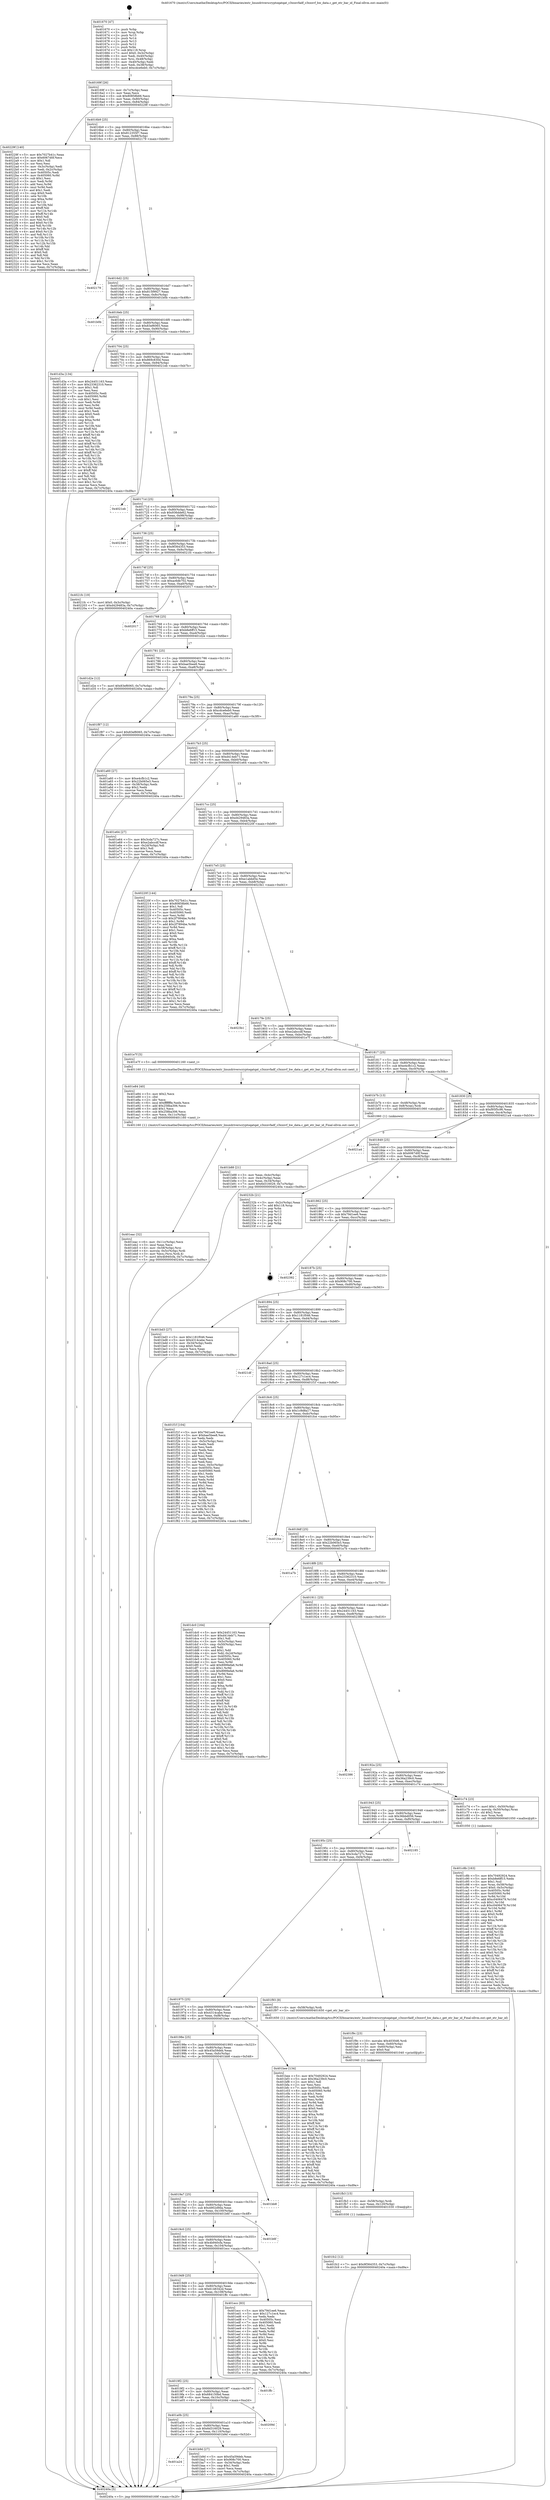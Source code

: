 digraph "0x401670" {
  label = "0x401670 (/mnt/c/Users/mathe/Desktop/tcc/POCII/binaries/extr_linuxdriverscryptoqatqat_c3xxxvfadf_c3xxxvf_hw_data.c_get_etr_bar_id_Final-ollvm.out::main(0))"
  labelloc = "t"
  node[shape=record]

  Entry [label="",width=0.3,height=0.3,shape=circle,fillcolor=black,style=filled]
  "0x40169f" [label="{
     0x40169f [26]\l
     | [instrs]\l
     &nbsp;&nbsp;0x40169f \<+3\>: mov -0x7c(%rbp),%eax\l
     &nbsp;&nbsp;0x4016a2 \<+2\>: mov %eax,%ecx\l
     &nbsp;&nbsp;0x4016a4 \<+6\>: sub $0x80858b66,%ecx\l
     &nbsp;&nbsp;0x4016aa \<+3\>: mov %eax,-0x80(%rbp)\l
     &nbsp;&nbsp;0x4016ad \<+6\>: mov %ecx,-0x84(%rbp)\l
     &nbsp;&nbsp;0x4016b3 \<+6\>: je 000000000040229f \<main+0xc2f\>\l
  }"]
  "0x40229f" [label="{
     0x40229f [140]\l
     | [instrs]\l
     &nbsp;&nbsp;0x40229f \<+5\>: mov $0x7027b41c,%eax\l
     &nbsp;&nbsp;0x4022a4 \<+5\>: mov $0x6067d0f,%ecx\l
     &nbsp;&nbsp;0x4022a9 \<+2\>: mov $0x1,%dl\l
     &nbsp;&nbsp;0x4022ab \<+2\>: xor %esi,%esi\l
     &nbsp;&nbsp;0x4022ad \<+3\>: mov -0x3c(%rbp),%edi\l
     &nbsp;&nbsp;0x4022b0 \<+3\>: mov %edi,-0x2c(%rbp)\l
     &nbsp;&nbsp;0x4022b3 \<+7\>: mov 0x40505c,%edi\l
     &nbsp;&nbsp;0x4022ba \<+8\>: mov 0x405060,%r8d\l
     &nbsp;&nbsp;0x4022c2 \<+3\>: sub $0x1,%esi\l
     &nbsp;&nbsp;0x4022c5 \<+3\>: mov %edi,%r9d\l
     &nbsp;&nbsp;0x4022c8 \<+3\>: add %esi,%r9d\l
     &nbsp;&nbsp;0x4022cb \<+4\>: imul %r9d,%edi\l
     &nbsp;&nbsp;0x4022cf \<+3\>: and $0x1,%edi\l
     &nbsp;&nbsp;0x4022d2 \<+3\>: cmp $0x0,%edi\l
     &nbsp;&nbsp;0x4022d5 \<+4\>: sete %r10b\l
     &nbsp;&nbsp;0x4022d9 \<+4\>: cmp $0xa,%r8d\l
     &nbsp;&nbsp;0x4022dd \<+4\>: setl %r11b\l
     &nbsp;&nbsp;0x4022e1 \<+3\>: mov %r10b,%bl\l
     &nbsp;&nbsp;0x4022e4 \<+3\>: xor $0xff,%bl\l
     &nbsp;&nbsp;0x4022e7 \<+3\>: mov %r11b,%r14b\l
     &nbsp;&nbsp;0x4022ea \<+4\>: xor $0xff,%r14b\l
     &nbsp;&nbsp;0x4022ee \<+3\>: xor $0x0,%dl\l
     &nbsp;&nbsp;0x4022f1 \<+3\>: mov %bl,%r15b\l
     &nbsp;&nbsp;0x4022f4 \<+4\>: and $0x0,%r15b\l
     &nbsp;&nbsp;0x4022f8 \<+3\>: and %dl,%r10b\l
     &nbsp;&nbsp;0x4022fb \<+3\>: mov %r14b,%r12b\l
     &nbsp;&nbsp;0x4022fe \<+4\>: and $0x0,%r12b\l
     &nbsp;&nbsp;0x402302 \<+3\>: and %dl,%r11b\l
     &nbsp;&nbsp;0x402305 \<+3\>: or %r10b,%r15b\l
     &nbsp;&nbsp;0x402308 \<+3\>: or %r11b,%r12b\l
     &nbsp;&nbsp;0x40230b \<+3\>: xor %r12b,%r15b\l
     &nbsp;&nbsp;0x40230e \<+3\>: or %r14b,%bl\l
     &nbsp;&nbsp;0x402311 \<+3\>: xor $0xff,%bl\l
     &nbsp;&nbsp;0x402314 \<+3\>: or $0x0,%dl\l
     &nbsp;&nbsp;0x402317 \<+2\>: and %dl,%bl\l
     &nbsp;&nbsp;0x402319 \<+3\>: or %bl,%r15b\l
     &nbsp;&nbsp;0x40231c \<+4\>: test $0x1,%r15b\l
     &nbsp;&nbsp;0x402320 \<+3\>: cmovne %ecx,%eax\l
     &nbsp;&nbsp;0x402323 \<+3\>: mov %eax,-0x7c(%rbp)\l
     &nbsp;&nbsp;0x402326 \<+5\>: jmp 000000000040240a \<main+0xd9a\>\l
  }"]
  "0x4016b9" [label="{
     0x4016b9 [25]\l
     | [instrs]\l
     &nbsp;&nbsp;0x4016b9 \<+5\>: jmp 00000000004016be \<main+0x4e\>\l
     &nbsp;&nbsp;0x4016be \<+3\>: mov -0x80(%rbp),%eax\l
     &nbsp;&nbsp;0x4016c1 \<+5\>: sub $0x812355f7,%eax\l
     &nbsp;&nbsp;0x4016c6 \<+6\>: mov %eax,-0x88(%rbp)\l
     &nbsp;&nbsp;0x4016cc \<+6\>: je 0000000000402179 \<main+0xb09\>\l
  }"]
  Exit [label="",width=0.3,height=0.3,shape=circle,fillcolor=black,style=filled,peripheries=2]
  "0x402179" [label="{
     0x402179\l
  }", style=dashed]
  "0x4016d2" [label="{
     0x4016d2 [25]\l
     | [instrs]\l
     &nbsp;&nbsp;0x4016d2 \<+5\>: jmp 00000000004016d7 \<main+0x67\>\l
     &nbsp;&nbsp;0x4016d7 \<+3\>: mov -0x80(%rbp),%eax\l
     &nbsp;&nbsp;0x4016da \<+5\>: sub $0x815f9927,%eax\l
     &nbsp;&nbsp;0x4016df \<+6\>: mov %eax,-0x8c(%rbp)\l
     &nbsp;&nbsp;0x4016e5 \<+6\>: je 0000000000401b0b \<main+0x49b\>\l
  }"]
  "0x401fc2" [label="{
     0x401fc2 [12]\l
     | [instrs]\l
     &nbsp;&nbsp;0x401fc2 \<+7\>: movl $0x9f364353,-0x7c(%rbp)\l
     &nbsp;&nbsp;0x401fc9 \<+5\>: jmp 000000000040240a \<main+0xd9a\>\l
  }"]
  "0x401b0b" [label="{
     0x401b0b\l
  }", style=dashed]
  "0x4016eb" [label="{
     0x4016eb [25]\l
     | [instrs]\l
     &nbsp;&nbsp;0x4016eb \<+5\>: jmp 00000000004016f0 \<main+0x80\>\l
     &nbsp;&nbsp;0x4016f0 \<+3\>: mov -0x80(%rbp),%eax\l
     &nbsp;&nbsp;0x4016f3 \<+5\>: sub $0x83ef6065,%eax\l
     &nbsp;&nbsp;0x4016f8 \<+6\>: mov %eax,-0x90(%rbp)\l
     &nbsp;&nbsp;0x4016fe \<+6\>: je 0000000000401d3a \<main+0x6ca\>\l
  }"]
  "0x401fb3" [label="{
     0x401fb3 [15]\l
     | [instrs]\l
     &nbsp;&nbsp;0x401fb3 \<+4\>: mov -0x58(%rbp),%rdi\l
     &nbsp;&nbsp;0x401fb7 \<+6\>: mov %eax,-0x120(%rbp)\l
     &nbsp;&nbsp;0x401fbd \<+5\>: call 0000000000401030 \<free@plt\>\l
     | [calls]\l
     &nbsp;&nbsp;0x401030 \{1\} (unknown)\l
  }"]
  "0x401d3a" [label="{
     0x401d3a [134]\l
     | [instrs]\l
     &nbsp;&nbsp;0x401d3a \<+5\>: mov $0x24451163,%eax\l
     &nbsp;&nbsp;0x401d3f \<+5\>: mov $0x23362310,%ecx\l
     &nbsp;&nbsp;0x401d44 \<+2\>: mov $0x1,%dl\l
     &nbsp;&nbsp;0x401d46 \<+2\>: xor %esi,%esi\l
     &nbsp;&nbsp;0x401d48 \<+7\>: mov 0x40505c,%edi\l
     &nbsp;&nbsp;0x401d4f \<+8\>: mov 0x405060,%r8d\l
     &nbsp;&nbsp;0x401d57 \<+3\>: sub $0x1,%esi\l
     &nbsp;&nbsp;0x401d5a \<+3\>: mov %edi,%r9d\l
     &nbsp;&nbsp;0x401d5d \<+3\>: add %esi,%r9d\l
     &nbsp;&nbsp;0x401d60 \<+4\>: imul %r9d,%edi\l
     &nbsp;&nbsp;0x401d64 \<+3\>: and $0x1,%edi\l
     &nbsp;&nbsp;0x401d67 \<+3\>: cmp $0x0,%edi\l
     &nbsp;&nbsp;0x401d6a \<+4\>: sete %r10b\l
     &nbsp;&nbsp;0x401d6e \<+4\>: cmp $0xa,%r8d\l
     &nbsp;&nbsp;0x401d72 \<+4\>: setl %r11b\l
     &nbsp;&nbsp;0x401d76 \<+3\>: mov %r10b,%bl\l
     &nbsp;&nbsp;0x401d79 \<+3\>: xor $0xff,%bl\l
     &nbsp;&nbsp;0x401d7c \<+3\>: mov %r11b,%r14b\l
     &nbsp;&nbsp;0x401d7f \<+4\>: xor $0xff,%r14b\l
     &nbsp;&nbsp;0x401d83 \<+3\>: xor $0x1,%dl\l
     &nbsp;&nbsp;0x401d86 \<+3\>: mov %bl,%r15b\l
     &nbsp;&nbsp;0x401d89 \<+4\>: and $0xff,%r15b\l
     &nbsp;&nbsp;0x401d8d \<+3\>: and %dl,%r10b\l
     &nbsp;&nbsp;0x401d90 \<+3\>: mov %r14b,%r12b\l
     &nbsp;&nbsp;0x401d93 \<+4\>: and $0xff,%r12b\l
     &nbsp;&nbsp;0x401d97 \<+3\>: and %dl,%r11b\l
     &nbsp;&nbsp;0x401d9a \<+3\>: or %r10b,%r15b\l
     &nbsp;&nbsp;0x401d9d \<+3\>: or %r11b,%r12b\l
     &nbsp;&nbsp;0x401da0 \<+3\>: xor %r12b,%r15b\l
     &nbsp;&nbsp;0x401da3 \<+3\>: or %r14b,%bl\l
     &nbsp;&nbsp;0x401da6 \<+3\>: xor $0xff,%bl\l
     &nbsp;&nbsp;0x401da9 \<+3\>: or $0x1,%dl\l
     &nbsp;&nbsp;0x401dac \<+2\>: and %dl,%bl\l
     &nbsp;&nbsp;0x401dae \<+3\>: or %bl,%r15b\l
     &nbsp;&nbsp;0x401db1 \<+4\>: test $0x1,%r15b\l
     &nbsp;&nbsp;0x401db5 \<+3\>: cmovne %ecx,%eax\l
     &nbsp;&nbsp;0x401db8 \<+3\>: mov %eax,-0x7c(%rbp)\l
     &nbsp;&nbsp;0x401dbb \<+5\>: jmp 000000000040240a \<main+0xd9a\>\l
  }"]
  "0x401704" [label="{
     0x401704 [25]\l
     | [instrs]\l
     &nbsp;&nbsp;0x401704 \<+5\>: jmp 0000000000401709 \<main+0x99\>\l
     &nbsp;&nbsp;0x401709 \<+3\>: mov -0x80(%rbp),%eax\l
     &nbsp;&nbsp;0x40170c \<+5\>: sub $0x869c830d,%eax\l
     &nbsp;&nbsp;0x401711 \<+6\>: mov %eax,-0x94(%rbp)\l
     &nbsp;&nbsp;0x401717 \<+6\>: je 00000000004021eb \<main+0xb7b\>\l
  }"]
  "0x401f9c" [label="{
     0x401f9c [23]\l
     | [instrs]\l
     &nbsp;&nbsp;0x401f9c \<+10\>: movabs $0x4030d6,%rdi\l
     &nbsp;&nbsp;0x401fa6 \<+3\>: mov %eax,-0x60(%rbp)\l
     &nbsp;&nbsp;0x401fa9 \<+3\>: mov -0x60(%rbp),%esi\l
     &nbsp;&nbsp;0x401fac \<+2\>: mov $0x0,%al\l
     &nbsp;&nbsp;0x401fae \<+5\>: call 0000000000401040 \<printf@plt\>\l
     | [calls]\l
     &nbsp;&nbsp;0x401040 \{1\} (unknown)\l
  }"]
  "0x4021eb" [label="{
     0x4021eb\l
  }", style=dashed]
  "0x40171d" [label="{
     0x40171d [25]\l
     | [instrs]\l
     &nbsp;&nbsp;0x40171d \<+5\>: jmp 0000000000401722 \<main+0xb2\>\l
     &nbsp;&nbsp;0x401722 \<+3\>: mov -0x80(%rbp),%eax\l
     &nbsp;&nbsp;0x401725 \<+5\>: sub $0x936dde62,%eax\l
     &nbsp;&nbsp;0x40172a \<+6\>: mov %eax,-0x98(%rbp)\l
     &nbsp;&nbsp;0x401730 \<+6\>: je 0000000000402340 \<main+0xcd0\>\l
  }"]
  "0x401eac" [label="{
     0x401eac [32]\l
     | [instrs]\l
     &nbsp;&nbsp;0x401eac \<+6\>: mov -0x11c(%rbp),%ecx\l
     &nbsp;&nbsp;0x401eb2 \<+3\>: imul %eax,%ecx\l
     &nbsp;&nbsp;0x401eb5 \<+4\>: mov -0x58(%rbp),%rsi\l
     &nbsp;&nbsp;0x401eb9 \<+4\>: movslq -0x5c(%rbp),%rdi\l
     &nbsp;&nbsp;0x401ebd \<+3\>: mov %ecx,(%rsi,%rdi,4)\l
     &nbsp;&nbsp;0x401ec0 \<+7\>: movl $0x4b940cfa,-0x7c(%rbp)\l
     &nbsp;&nbsp;0x401ec7 \<+5\>: jmp 000000000040240a \<main+0xd9a\>\l
  }"]
  "0x402340" [label="{
     0x402340\l
  }", style=dashed]
  "0x401736" [label="{
     0x401736 [25]\l
     | [instrs]\l
     &nbsp;&nbsp;0x401736 \<+5\>: jmp 000000000040173b \<main+0xcb\>\l
     &nbsp;&nbsp;0x40173b \<+3\>: mov -0x80(%rbp),%eax\l
     &nbsp;&nbsp;0x40173e \<+5\>: sub $0x9f364353,%eax\l
     &nbsp;&nbsp;0x401743 \<+6\>: mov %eax,-0x9c(%rbp)\l
     &nbsp;&nbsp;0x401749 \<+6\>: je 00000000004021fc \<main+0xb8c\>\l
  }"]
  "0x401e84" [label="{
     0x401e84 [40]\l
     | [instrs]\l
     &nbsp;&nbsp;0x401e84 \<+5\>: mov $0x2,%ecx\l
     &nbsp;&nbsp;0x401e89 \<+1\>: cltd\l
     &nbsp;&nbsp;0x401e8a \<+2\>: idiv %ecx\l
     &nbsp;&nbsp;0x401e8c \<+6\>: imul $0xfffffffe,%edx,%ecx\l
     &nbsp;&nbsp;0x401e92 \<+6\>: add $0x258ba306,%ecx\l
     &nbsp;&nbsp;0x401e98 \<+3\>: add $0x1,%ecx\l
     &nbsp;&nbsp;0x401e9b \<+6\>: sub $0x258ba306,%ecx\l
     &nbsp;&nbsp;0x401ea1 \<+6\>: mov %ecx,-0x11c(%rbp)\l
     &nbsp;&nbsp;0x401ea7 \<+5\>: call 0000000000401160 \<next_i\>\l
     | [calls]\l
     &nbsp;&nbsp;0x401160 \{1\} (/mnt/c/Users/mathe/Desktop/tcc/POCII/binaries/extr_linuxdriverscryptoqatqat_c3xxxvfadf_c3xxxvf_hw_data.c_get_etr_bar_id_Final-ollvm.out::next_i)\l
  }"]
  "0x4021fc" [label="{
     0x4021fc [19]\l
     | [instrs]\l
     &nbsp;&nbsp;0x4021fc \<+7\>: movl $0x0,-0x3c(%rbp)\l
     &nbsp;&nbsp;0x402203 \<+7\>: movl $0xd429483a,-0x7c(%rbp)\l
     &nbsp;&nbsp;0x40220a \<+5\>: jmp 000000000040240a \<main+0xd9a\>\l
  }"]
  "0x40174f" [label="{
     0x40174f [25]\l
     | [instrs]\l
     &nbsp;&nbsp;0x40174f \<+5\>: jmp 0000000000401754 \<main+0xe4\>\l
     &nbsp;&nbsp;0x401754 \<+3\>: mov -0x80(%rbp),%eax\l
     &nbsp;&nbsp;0x401757 \<+5\>: sub $0xac6db702,%eax\l
     &nbsp;&nbsp;0x40175c \<+6\>: mov %eax,-0xa0(%rbp)\l
     &nbsp;&nbsp;0x401762 \<+6\>: je 0000000000402017 \<main+0x9a7\>\l
  }"]
  "0x401c8b" [label="{
     0x401c8b [163]\l
     | [instrs]\l
     &nbsp;&nbsp;0x401c8b \<+5\>: mov $0x70492924,%ecx\l
     &nbsp;&nbsp;0x401c90 \<+5\>: mov $0xb8e6ff15,%edx\l
     &nbsp;&nbsp;0x401c95 \<+3\>: mov $0x1,%sil\l
     &nbsp;&nbsp;0x401c98 \<+4\>: mov %rax,-0x58(%rbp)\l
     &nbsp;&nbsp;0x401c9c \<+7\>: movl $0x0,-0x5c(%rbp)\l
     &nbsp;&nbsp;0x401ca3 \<+8\>: mov 0x40505c,%r8d\l
     &nbsp;&nbsp;0x401cab \<+8\>: mov 0x405060,%r9d\l
     &nbsp;&nbsp;0x401cb3 \<+3\>: mov %r8d,%r10d\l
     &nbsp;&nbsp;0x401cb6 \<+7\>: add $0xc0406479,%r10d\l
     &nbsp;&nbsp;0x401cbd \<+4\>: sub $0x1,%r10d\l
     &nbsp;&nbsp;0x401cc1 \<+7\>: sub $0xc0406479,%r10d\l
     &nbsp;&nbsp;0x401cc8 \<+4\>: imul %r10d,%r8d\l
     &nbsp;&nbsp;0x401ccc \<+4\>: and $0x1,%r8d\l
     &nbsp;&nbsp;0x401cd0 \<+4\>: cmp $0x0,%r8d\l
     &nbsp;&nbsp;0x401cd4 \<+4\>: sete %r11b\l
     &nbsp;&nbsp;0x401cd8 \<+4\>: cmp $0xa,%r9d\l
     &nbsp;&nbsp;0x401cdc \<+3\>: setl %bl\l
     &nbsp;&nbsp;0x401cdf \<+3\>: mov %r11b,%r14b\l
     &nbsp;&nbsp;0x401ce2 \<+4\>: xor $0xff,%r14b\l
     &nbsp;&nbsp;0x401ce6 \<+3\>: mov %bl,%r15b\l
     &nbsp;&nbsp;0x401ce9 \<+4\>: xor $0xff,%r15b\l
     &nbsp;&nbsp;0x401ced \<+4\>: xor $0x0,%sil\l
     &nbsp;&nbsp;0x401cf1 \<+3\>: mov %r14b,%r12b\l
     &nbsp;&nbsp;0x401cf4 \<+4\>: and $0x0,%r12b\l
     &nbsp;&nbsp;0x401cf8 \<+3\>: and %sil,%r11b\l
     &nbsp;&nbsp;0x401cfb \<+3\>: mov %r15b,%r13b\l
     &nbsp;&nbsp;0x401cfe \<+4\>: and $0x0,%r13b\l
     &nbsp;&nbsp;0x401d02 \<+3\>: and %sil,%bl\l
     &nbsp;&nbsp;0x401d05 \<+3\>: or %r11b,%r12b\l
     &nbsp;&nbsp;0x401d08 \<+3\>: or %bl,%r13b\l
     &nbsp;&nbsp;0x401d0b \<+3\>: xor %r13b,%r12b\l
     &nbsp;&nbsp;0x401d0e \<+3\>: or %r15b,%r14b\l
     &nbsp;&nbsp;0x401d11 \<+4\>: xor $0xff,%r14b\l
     &nbsp;&nbsp;0x401d15 \<+4\>: or $0x0,%sil\l
     &nbsp;&nbsp;0x401d19 \<+3\>: and %sil,%r14b\l
     &nbsp;&nbsp;0x401d1c \<+3\>: or %r14b,%r12b\l
     &nbsp;&nbsp;0x401d1f \<+4\>: test $0x1,%r12b\l
     &nbsp;&nbsp;0x401d23 \<+3\>: cmovne %edx,%ecx\l
     &nbsp;&nbsp;0x401d26 \<+3\>: mov %ecx,-0x7c(%rbp)\l
     &nbsp;&nbsp;0x401d29 \<+5\>: jmp 000000000040240a \<main+0xd9a\>\l
  }"]
  "0x402017" [label="{
     0x402017\l
  }", style=dashed]
  "0x401768" [label="{
     0x401768 [25]\l
     | [instrs]\l
     &nbsp;&nbsp;0x401768 \<+5\>: jmp 000000000040176d \<main+0xfd\>\l
     &nbsp;&nbsp;0x40176d \<+3\>: mov -0x80(%rbp),%eax\l
     &nbsp;&nbsp;0x401770 \<+5\>: sub $0xb8e6ff15,%eax\l
     &nbsp;&nbsp;0x401775 \<+6\>: mov %eax,-0xa4(%rbp)\l
     &nbsp;&nbsp;0x40177b \<+6\>: je 0000000000401d2e \<main+0x6be\>\l
  }"]
  "0x401a24" [label="{
     0x401a24\l
  }", style=dashed]
  "0x401d2e" [label="{
     0x401d2e [12]\l
     | [instrs]\l
     &nbsp;&nbsp;0x401d2e \<+7\>: movl $0x83ef6065,-0x7c(%rbp)\l
     &nbsp;&nbsp;0x401d35 \<+5\>: jmp 000000000040240a \<main+0xd9a\>\l
  }"]
  "0x401781" [label="{
     0x401781 [25]\l
     | [instrs]\l
     &nbsp;&nbsp;0x401781 \<+5\>: jmp 0000000000401786 \<main+0x116\>\l
     &nbsp;&nbsp;0x401786 \<+3\>: mov -0x80(%rbp),%eax\l
     &nbsp;&nbsp;0x401789 \<+5\>: sub $0xbae5bee8,%eax\l
     &nbsp;&nbsp;0x40178e \<+6\>: mov %eax,-0xa8(%rbp)\l
     &nbsp;&nbsp;0x401794 \<+6\>: je 0000000000401f87 \<main+0x917\>\l
  }"]
  "0x401b9d" [label="{
     0x401b9d [27]\l
     | [instrs]\l
     &nbsp;&nbsp;0x401b9d \<+5\>: mov $0x45a59deb,%eax\l
     &nbsp;&nbsp;0x401ba2 \<+5\>: mov $0x908c700,%ecx\l
     &nbsp;&nbsp;0x401ba7 \<+3\>: mov -0x34(%rbp),%edx\l
     &nbsp;&nbsp;0x401baa \<+3\>: cmp $0x1,%edx\l
     &nbsp;&nbsp;0x401bad \<+3\>: cmovl %ecx,%eax\l
     &nbsp;&nbsp;0x401bb0 \<+3\>: mov %eax,-0x7c(%rbp)\l
     &nbsp;&nbsp;0x401bb3 \<+5\>: jmp 000000000040240a \<main+0xd9a\>\l
  }"]
  "0x401f87" [label="{
     0x401f87 [12]\l
     | [instrs]\l
     &nbsp;&nbsp;0x401f87 \<+7\>: movl $0x83ef6065,-0x7c(%rbp)\l
     &nbsp;&nbsp;0x401f8e \<+5\>: jmp 000000000040240a \<main+0xd9a\>\l
  }"]
  "0x40179a" [label="{
     0x40179a [25]\l
     | [instrs]\l
     &nbsp;&nbsp;0x40179a \<+5\>: jmp 000000000040179f \<main+0x12f\>\l
     &nbsp;&nbsp;0x40179f \<+3\>: mov -0x80(%rbp),%eax\l
     &nbsp;&nbsp;0x4017a2 \<+5\>: sub $0xcdce6eb0,%eax\l
     &nbsp;&nbsp;0x4017a7 \<+6\>: mov %eax,-0xac(%rbp)\l
     &nbsp;&nbsp;0x4017ad \<+6\>: je 0000000000401a60 \<main+0x3f0\>\l
  }"]
  "0x401a0b" [label="{
     0x401a0b [25]\l
     | [instrs]\l
     &nbsp;&nbsp;0x401a0b \<+5\>: jmp 0000000000401a10 \<main+0x3a0\>\l
     &nbsp;&nbsp;0x401a10 \<+3\>: mov -0x80(%rbp),%eax\l
     &nbsp;&nbsp;0x401a13 \<+5\>: sub $0x6d316029,%eax\l
     &nbsp;&nbsp;0x401a18 \<+6\>: mov %eax,-0x110(%rbp)\l
     &nbsp;&nbsp;0x401a1e \<+6\>: je 0000000000401b9d \<main+0x52d\>\l
  }"]
  "0x401a60" [label="{
     0x401a60 [27]\l
     | [instrs]\l
     &nbsp;&nbsp;0x401a60 \<+5\>: mov $0xe4cfb1c2,%eax\l
     &nbsp;&nbsp;0x401a65 \<+5\>: mov $0x22b065e3,%ecx\l
     &nbsp;&nbsp;0x401a6a \<+3\>: mov -0x38(%rbp),%edx\l
     &nbsp;&nbsp;0x401a6d \<+3\>: cmp $0x2,%edx\l
     &nbsp;&nbsp;0x401a70 \<+3\>: cmovne %ecx,%eax\l
     &nbsp;&nbsp;0x401a73 \<+3\>: mov %eax,-0x7c(%rbp)\l
     &nbsp;&nbsp;0x401a76 \<+5\>: jmp 000000000040240a \<main+0xd9a\>\l
  }"]
  "0x4017b3" [label="{
     0x4017b3 [25]\l
     | [instrs]\l
     &nbsp;&nbsp;0x4017b3 \<+5\>: jmp 00000000004017b8 \<main+0x148\>\l
     &nbsp;&nbsp;0x4017b8 \<+3\>: mov -0x80(%rbp),%eax\l
     &nbsp;&nbsp;0x4017bb \<+5\>: sub $0xd414eb71,%eax\l
     &nbsp;&nbsp;0x4017c0 \<+6\>: mov %eax,-0xb0(%rbp)\l
     &nbsp;&nbsp;0x4017c6 \<+6\>: je 0000000000401e64 \<main+0x7f4\>\l
  }"]
  "0x40240a" [label="{
     0x40240a [5]\l
     | [instrs]\l
     &nbsp;&nbsp;0x40240a \<+5\>: jmp 000000000040169f \<main+0x2f\>\l
  }"]
  "0x401670" [label="{
     0x401670 [47]\l
     | [instrs]\l
     &nbsp;&nbsp;0x401670 \<+1\>: push %rbp\l
     &nbsp;&nbsp;0x401671 \<+3\>: mov %rsp,%rbp\l
     &nbsp;&nbsp;0x401674 \<+2\>: push %r15\l
     &nbsp;&nbsp;0x401676 \<+2\>: push %r14\l
     &nbsp;&nbsp;0x401678 \<+2\>: push %r13\l
     &nbsp;&nbsp;0x40167a \<+2\>: push %r12\l
     &nbsp;&nbsp;0x40167c \<+1\>: push %rbx\l
     &nbsp;&nbsp;0x40167d \<+7\>: sub $0x118,%rsp\l
     &nbsp;&nbsp;0x401684 \<+7\>: movl $0x0,-0x3c(%rbp)\l
     &nbsp;&nbsp;0x40168b \<+3\>: mov %edi,-0x40(%rbp)\l
     &nbsp;&nbsp;0x40168e \<+4\>: mov %rsi,-0x48(%rbp)\l
     &nbsp;&nbsp;0x401692 \<+3\>: mov -0x40(%rbp),%edi\l
     &nbsp;&nbsp;0x401695 \<+3\>: mov %edi,-0x38(%rbp)\l
     &nbsp;&nbsp;0x401698 \<+7\>: movl $0xcdce6eb0,-0x7c(%rbp)\l
  }"]
  "0x40209d" [label="{
     0x40209d\l
  }", style=dashed]
  "0x401e64" [label="{
     0x401e64 [27]\l
     | [instrs]\l
     &nbsp;&nbsp;0x401e64 \<+5\>: mov $0x3cda727c,%eax\l
     &nbsp;&nbsp;0x401e69 \<+5\>: mov $0xe2abccdf,%ecx\l
     &nbsp;&nbsp;0x401e6e \<+3\>: mov -0x2d(%rbp),%dl\l
     &nbsp;&nbsp;0x401e71 \<+3\>: test $0x1,%dl\l
     &nbsp;&nbsp;0x401e74 \<+3\>: cmovne %ecx,%eax\l
     &nbsp;&nbsp;0x401e77 \<+3\>: mov %eax,-0x7c(%rbp)\l
     &nbsp;&nbsp;0x401e7a \<+5\>: jmp 000000000040240a \<main+0xd9a\>\l
  }"]
  "0x4017cc" [label="{
     0x4017cc [25]\l
     | [instrs]\l
     &nbsp;&nbsp;0x4017cc \<+5\>: jmp 00000000004017d1 \<main+0x161\>\l
     &nbsp;&nbsp;0x4017d1 \<+3\>: mov -0x80(%rbp),%eax\l
     &nbsp;&nbsp;0x4017d4 \<+5\>: sub $0xd429483a,%eax\l
     &nbsp;&nbsp;0x4017d9 \<+6\>: mov %eax,-0xb4(%rbp)\l
     &nbsp;&nbsp;0x4017df \<+6\>: je 000000000040220f \<main+0xb9f\>\l
  }"]
  "0x4019f2" [label="{
     0x4019f2 [25]\l
     | [instrs]\l
     &nbsp;&nbsp;0x4019f2 \<+5\>: jmp 00000000004019f7 \<main+0x387\>\l
     &nbsp;&nbsp;0x4019f7 \<+3\>: mov -0x80(%rbp),%eax\l
     &nbsp;&nbsp;0x4019fa \<+5\>: sub $0x684150bd,%eax\l
     &nbsp;&nbsp;0x4019ff \<+6\>: mov %eax,-0x10c(%rbp)\l
     &nbsp;&nbsp;0x401a05 \<+6\>: je 000000000040209d \<main+0xa2d\>\l
  }"]
  "0x40220f" [label="{
     0x40220f [144]\l
     | [instrs]\l
     &nbsp;&nbsp;0x40220f \<+5\>: mov $0x7027b41c,%eax\l
     &nbsp;&nbsp;0x402214 \<+5\>: mov $0x80858b66,%ecx\l
     &nbsp;&nbsp;0x402219 \<+2\>: mov $0x1,%dl\l
     &nbsp;&nbsp;0x40221b \<+7\>: mov 0x40505c,%esi\l
     &nbsp;&nbsp;0x402222 \<+7\>: mov 0x405060,%edi\l
     &nbsp;&nbsp;0x402229 \<+3\>: mov %esi,%r8d\l
     &nbsp;&nbsp;0x40222c \<+7\>: sub $0x2f7894be,%r8d\l
     &nbsp;&nbsp;0x402233 \<+4\>: sub $0x1,%r8d\l
     &nbsp;&nbsp;0x402237 \<+7\>: add $0x2f7894be,%r8d\l
     &nbsp;&nbsp;0x40223e \<+4\>: imul %r8d,%esi\l
     &nbsp;&nbsp;0x402242 \<+3\>: and $0x1,%esi\l
     &nbsp;&nbsp;0x402245 \<+3\>: cmp $0x0,%esi\l
     &nbsp;&nbsp;0x402248 \<+4\>: sete %r9b\l
     &nbsp;&nbsp;0x40224c \<+3\>: cmp $0xa,%edi\l
     &nbsp;&nbsp;0x40224f \<+4\>: setl %r10b\l
     &nbsp;&nbsp;0x402253 \<+3\>: mov %r9b,%r11b\l
     &nbsp;&nbsp;0x402256 \<+4\>: xor $0xff,%r11b\l
     &nbsp;&nbsp;0x40225a \<+3\>: mov %r10b,%bl\l
     &nbsp;&nbsp;0x40225d \<+3\>: xor $0xff,%bl\l
     &nbsp;&nbsp;0x402260 \<+3\>: xor $0x1,%dl\l
     &nbsp;&nbsp;0x402263 \<+3\>: mov %r11b,%r14b\l
     &nbsp;&nbsp;0x402266 \<+4\>: and $0xff,%r14b\l
     &nbsp;&nbsp;0x40226a \<+3\>: and %dl,%r9b\l
     &nbsp;&nbsp;0x40226d \<+3\>: mov %bl,%r15b\l
     &nbsp;&nbsp;0x402270 \<+4\>: and $0xff,%r15b\l
     &nbsp;&nbsp;0x402274 \<+3\>: and %dl,%r10b\l
     &nbsp;&nbsp;0x402277 \<+3\>: or %r9b,%r14b\l
     &nbsp;&nbsp;0x40227a \<+3\>: or %r10b,%r15b\l
     &nbsp;&nbsp;0x40227d \<+3\>: xor %r15b,%r14b\l
     &nbsp;&nbsp;0x402280 \<+3\>: or %bl,%r11b\l
     &nbsp;&nbsp;0x402283 \<+4\>: xor $0xff,%r11b\l
     &nbsp;&nbsp;0x402287 \<+3\>: or $0x1,%dl\l
     &nbsp;&nbsp;0x40228a \<+3\>: and %dl,%r11b\l
     &nbsp;&nbsp;0x40228d \<+3\>: or %r11b,%r14b\l
     &nbsp;&nbsp;0x402290 \<+4\>: test $0x1,%r14b\l
     &nbsp;&nbsp;0x402294 \<+3\>: cmovne %ecx,%eax\l
     &nbsp;&nbsp;0x402297 \<+3\>: mov %eax,-0x7c(%rbp)\l
     &nbsp;&nbsp;0x40229a \<+5\>: jmp 000000000040240a \<main+0xd9a\>\l
  }"]
  "0x4017e5" [label="{
     0x4017e5 [25]\l
     | [instrs]\l
     &nbsp;&nbsp;0x4017e5 \<+5\>: jmp 00000000004017ea \<main+0x17a\>\l
     &nbsp;&nbsp;0x4017ea \<+3\>: mov -0x80(%rbp),%eax\l
     &nbsp;&nbsp;0x4017ed \<+5\>: sub $0xe1abbd5e,%eax\l
     &nbsp;&nbsp;0x4017f2 \<+6\>: mov %eax,-0xb8(%rbp)\l
     &nbsp;&nbsp;0x4017f8 \<+6\>: je 00000000004023b1 \<main+0xd41\>\l
  }"]
  "0x401ffc" [label="{
     0x401ffc\l
  }", style=dashed]
  "0x4023b1" [label="{
     0x4023b1\l
  }", style=dashed]
  "0x4017fe" [label="{
     0x4017fe [25]\l
     | [instrs]\l
     &nbsp;&nbsp;0x4017fe \<+5\>: jmp 0000000000401803 \<main+0x193\>\l
     &nbsp;&nbsp;0x401803 \<+3\>: mov -0x80(%rbp),%eax\l
     &nbsp;&nbsp;0x401806 \<+5\>: sub $0xe2abccdf,%eax\l
     &nbsp;&nbsp;0x40180b \<+6\>: mov %eax,-0xbc(%rbp)\l
     &nbsp;&nbsp;0x401811 \<+6\>: je 0000000000401e7f \<main+0x80f\>\l
  }"]
  "0x4019d9" [label="{
     0x4019d9 [25]\l
     | [instrs]\l
     &nbsp;&nbsp;0x4019d9 \<+5\>: jmp 00000000004019de \<main+0x36e\>\l
     &nbsp;&nbsp;0x4019de \<+3\>: mov -0x80(%rbp),%eax\l
     &nbsp;&nbsp;0x4019e1 \<+5\>: sub $0x6148342d,%eax\l
     &nbsp;&nbsp;0x4019e6 \<+6\>: mov %eax,-0x108(%rbp)\l
     &nbsp;&nbsp;0x4019ec \<+6\>: je 0000000000401ffc \<main+0x98c\>\l
  }"]
  "0x401e7f" [label="{
     0x401e7f [5]\l
     | [instrs]\l
     &nbsp;&nbsp;0x401e7f \<+5\>: call 0000000000401160 \<next_i\>\l
     | [calls]\l
     &nbsp;&nbsp;0x401160 \{1\} (/mnt/c/Users/mathe/Desktop/tcc/POCII/binaries/extr_linuxdriverscryptoqatqat_c3xxxvfadf_c3xxxvf_hw_data.c_get_etr_bar_id_Final-ollvm.out::next_i)\l
  }"]
  "0x401817" [label="{
     0x401817 [25]\l
     | [instrs]\l
     &nbsp;&nbsp;0x401817 \<+5\>: jmp 000000000040181c \<main+0x1ac\>\l
     &nbsp;&nbsp;0x40181c \<+3\>: mov -0x80(%rbp),%eax\l
     &nbsp;&nbsp;0x40181f \<+5\>: sub $0xe4cfb1c2,%eax\l
     &nbsp;&nbsp;0x401824 \<+6\>: mov %eax,-0xc0(%rbp)\l
     &nbsp;&nbsp;0x40182a \<+6\>: je 0000000000401b7b \<main+0x50b\>\l
  }"]
  "0x401ecc" [label="{
     0x401ecc [83]\l
     | [instrs]\l
     &nbsp;&nbsp;0x401ecc \<+5\>: mov $0x79d1ee6,%eax\l
     &nbsp;&nbsp;0x401ed1 \<+5\>: mov $0x127c1ec4,%ecx\l
     &nbsp;&nbsp;0x401ed6 \<+2\>: xor %edx,%edx\l
     &nbsp;&nbsp;0x401ed8 \<+7\>: mov 0x40505c,%esi\l
     &nbsp;&nbsp;0x401edf \<+7\>: mov 0x405060,%edi\l
     &nbsp;&nbsp;0x401ee6 \<+3\>: sub $0x1,%edx\l
     &nbsp;&nbsp;0x401ee9 \<+3\>: mov %esi,%r8d\l
     &nbsp;&nbsp;0x401eec \<+3\>: add %edx,%r8d\l
     &nbsp;&nbsp;0x401eef \<+4\>: imul %r8d,%esi\l
     &nbsp;&nbsp;0x401ef3 \<+3\>: and $0x1,%esi\l
     &nbsp;&nbsp;0x401ef6 \<+3\>: cmp $0x0,%esi\l
     &nbsp;&nbsp;0x401ef9 \<+4\>: sete %r9b\l
     &nbsp;&nbsp;0x401efd \<+3\>: cmp $0xa,%edi\l
     &nbsp;&nbsp;0x401f00 \<+4\>: setl %r10b\l
     &nbsp;&nbsp;0x401f04 \<+3\>: mov %r9b,%r11b\l
     &nbsp;&nbsp;0x401f07 \<+3\>: and %r10b,%r11b\l
     &nbsp;&nbsp;0x401f0a \<+3\>: xor %r10b,%r9b\l
     &nbsp;&nbsp;0x401f0d \<+3\>: or %r9b,%r11b\l
     &nbsp;&nbsp;0x401f10 \<+4\>: test $0x1,%r11b\l
     &nbsp;&nbsp;0x401f14 \<+3\>: cmovne %ecx,%eax\l
     &nbsp;&nbsp;0x401f17 \<+3\>: mov %eax,-0x7c(%rbp)\l
     &nbsp;&nbsp;0x401f1a \<+5\>: jmp 000000000040240a \<main+0xd9a\>\l
  }"]
  "0x401b7b" [label="{
     0x401b7b [13]\l
     | [instrs]\l
     &nbsp;&nbsp;0x401b7b \<+4\>: mov -0x48(%rbp),%rax\l
     &nbsp;&nbsp;0x401b7f \<+4\>: mov 0x8(%rax),%rdi\l
     &nbsp;&nbsp;0x401b83 \<+5\>: call 0000000000401060 \<atoi@plt\>\l
     | [calls]\l
     &nbsp;&nbsp;0x401060 \{1\} (unknown)\l
  }"]
  "0x401830" [label="{
     0x401830 [25]\l
     | [instrs]\l
     &nbsp;&nbsp;0x401830 \<+5\>: jmp 0000000000401835 \<main+0x1c5\>\l
     &nbsp;&nbsp;0x401835 \<+3\>: mov -0x80(%rbp),%eax\l
     &nbsp;&nbsp;0x401838 \<+5\>: sub $0xf95f5c96,%eax\l
     &nbsp;&nbsp;0x40183d \<+6\>: mov %eax,-0xc4(%rbp)\l
     &nbsp;&nbsp;0x401843 \<+6\>: je 00000000004021a4 \<main+0xb34\>\l
  }"]
  "0x401b88" [label="{
     0x401b88 [21]\l
     | [instrs]\l
     &nbsp;&nbsp;0x401b88 \<+3\>: mov %eax,-0x4c(%rbp)\l
     &nbsp;&nbsp;0x401b8b \<+3\>: mov -0x4c(%rbp),%eax\l
     &nbsp;&nbsp;0x401b8e \<+3\>: mov %eax,-0x34(%rbp)\l
     &nbsp;&nbsp;0x401b91 \<+7\>: movl $0x6d316029,-0x7c(%rbp)\l
     &nbsp;&nbsp;0x401b98 \<+5\>: jmp 000000000040240a \<main+0xd9a\>\l
  }"]
  "0x4019c0" [label="{
     0x4019c0 [25]\l
     | [instrs]\l
     &nbsp;&nbsp;0x4019c0 \<+5\>: jmp 00000000004019c5 \<main+0x355\>\l
     &nbsp;&nbsp;0x4019c5 \<+3\>: mov -0x80(%rbp),%eax\l
     &nbsp;&nbsp;0x4019c8 \<+5\>: sub $0x4b940cfa,%eax\l
     &nbsp;&nbsp;0x4019cd \<+6\>: mov %eax,-0x104(%rbp)\l
     &nbsp;&nbsp;0x4019d3 \<+6\>: je 0000000000401ecc \<main+0x85c\>\l
  }"]
  "0x4021a4" [label="{
     0x4021a4\l
  }", style=dashed]
  "0x401849" [label="{
     0x401849 [25]\l
     | [instrs]\l
     &nbsp;&nbsp;0x401849 \<+5\>: jmp 000000000040184e \<main+0x1de\>\l
     &nbsp;&nbsp;0x40184e \<+3\>: mov -0x80(%rbp),%eax\l
     &nbsp;&nbsp;0x401851 \<+5\>: sub $0x6067d0f,%eax\l
     &nbsp;&nbsp;0x401856 \<+6\>: mov %eax,-0xc8(%rbp)\l
     &nbsp;&nbsp;0x40185c \<+6\>: je 000000000040232b \<main+0xcbb\>\l
  }"]
  "0x401b6f" [label="{
     0x401b6f\l
  }", style=dashed]
  "0x40232b" [label="{
     0x40232b [21]\l
     | [instrs]\l
     &nbsp;&nbsp;0x40232b \<+3\>: mov -0x2c(%rbp),%eax\l
     &nbsp;&nbsp;0x40232e \<+7\>: add $0x118,%rsp\l
     &nbsp;&nbsp;0x402335 \<+1\>: pop %rbx\l
     &nbsp;&nbsp;0x402336 \<+2\>: pop %r12\l
     &nbsp;&nbsp;0x402338 \<+2\>: pop %r13\l
     &nbsp;&nbsp;0x40233a \<+2\>: pop %r14\l
     &nbsp;&nbsp;0x40233c \<+2\>: pop %r15\l
     &nbsp;&nbsp;0x40233e \<+1\>: pop %rbp\l
     &nbsp;&nbsp;0x40233f \<+1\>: ret\l
  }"]
  "0x401862" [label="{
     0x401862 [25]\l
     | [instrs]\l
     &nbsp;&nbsp;0x401862 \<+5\>: jmp 0000000000401867 \<main+0x1f7\>\l
     &nbsp;&nbsp;0x401867 \<+3\>: mov -0x80(%rbp),%eax\l
     &nbsp;&nbsp;0x40186a \<+5\>: sub $0x79d1ee6,%eax\l
     &nbsp;&nbsp;0x40186f \<+6\>: mov %eax,-0xcc(%rbp)\l
     &nbsp;&nbsp;0x401875 \<+6\>: je 0000000000402392 \<main+0xd22\>\l
  }"]
  "0x4019a7" [label="{
     0x4019a7 [25]\l
     | [instrs]\l
     &nbsp;&nbsp;0x4019a7 \<+5\>: jmp 00000000004019ac \<main+0x33c\>\l
     &nbsp;&nbsp;0x4019ac \<+3\>: mov -0x80(%rbp),%eax\l
     &nbsp;&nbsp;0x4019af \<+5\>: sub $0x4902d9da,%eax\l
     &nbsp;&nbsp;0x4019b4 \<+6\>: mov %eax,-0x100(%rbp)\l
     &nbsp;&nbsp;0x4019ba \<+6\>: je 0000000000401b6f \<main+0x4ff\>\l
  }"]
  "0x402392" [label="{
     0x402392\l
  }", style=dashed]
  "0x40187b" [label="{
     0x40187b [25]\l
     | [instrs]\l
     &nbsp;&nbsp;0x40187b \<+5\>: jmp 0000000000401880 \<main+0x210\>\l
     &nbsp;&nbsp;0x401880 \<+3\>: mov -0x80(%rbp),%eax\l
     &nbsp;&nbsp;0x401883 \<+5\>: sub $0x908c700,%eax\l
     &nbsp;&nbsp;0x401888 \<+6\>: mov %eax,-0xd0(%rbp)\l
     &nbsp;&nbsp;0x40188e \<+6\>: je 0000000000401bd3 \<main+0x563\>\l
  }"]
  "0x401bb8" [label="{
     0x401bb8\l
  }", style=dashed]
  "0x401bd3" [label="{
     0x401bd3 [27]\l
     | [instrs]\l
     &nbsp;&nbsp;0x401bd3 \<+5\>: mov $0x1181f046,%eax\l
     &nbsp;&nbsp;0x401bd8 \<+5\>: mov $0x4314cabe,%ecx\l
     &nbsp;&nbsp;0x401bdd \<+3\>: mov -0x34(%rbp),%edx\l
     &nbsp;&nbsp;0x401be0 \<+3\>: cmp $0x0,%edx\l
     &nbsp;&nbsp;0x401be3 \<+3\>: cmove %ecx,%eax\l
     &nbsp;&nbsp;0x401be6 \<+3\>: mov %eax,-0x7c(%rbp)\l
     &nbsp;&nbsp;0x401be9 \<+5\>: jmp 000000000040240a \<main+0xd9a\>\l
  }"]
  "0x401894" [label="{
     0x401894 [25]\l
     | [instrs]\l
     &nbsp;&nbsp;0x401894 \<+5\>: jmp 0000000000401899 \<main+0x229\>\l
     &nbsp;&nbsp;0x401899 \<+3\>: mov -0x80(%rbp),%eax\l
     &nbsp;&nbsp;0x40189c \<+5\>: sub $0x1181f046,%eax\l
     &nbsp;&nbsp;0x4018a1 \<+6\>: mov %eax,-0xd4(%rbp)\l
     &nbsp;&nbsp;0x4018a7 \<+6\>: je 00000000004021df \<main+0xb6f\>\l
  }"]
  "0x40198e" [label="{
     0x40198e [25]\l
     | [instrs]\l
     &nbsp;&nbsp;0x40198e \<+5\>: jmp 0000000000401993 \<main+0x323\>\l
     &nbsp;&nbsp;0x401993 \<+3\>: mov -0x80(%rbp),%eax\l
     &nbsp;&nbsp;0x401996 \<+5\>: sub $0x45a59deb,%eax\l
     &nbsp;&nbsp;0x40199b \<+6\>: mov %eax,-0xfc(%rbp)\l
     &nbsp;&nbsp;0x4019a1 \<+6\>: je 0000000000401bb8 \<main+0x548\>\l
  }"]
  "0x4021df" [label="{
     0x4021df\l
  }", style=dashed]
  "0x4018ad" [label="{
     0x4018ad [25]\l
     | [instrs]\l
     &nbsp;&nbsp;0x4018ad \<+5\>: jmp 00000000004018b2 \<main+0x242\>\l
     &nbsp;&nbsp;0x4018b2 \<+3\>: mov -0x80(%rbp),%eax\l
     &nbsp;&nbsp;0x4018b5 \<+5\>: sub $0x127c1ec4,%eax\l
     &nbsp;&nbsp;0x4018ba \<+6\>: mov %eax,-0xd8(%rbp)\l
     &nbsp;&nbsp;0x4018c0 \<+6\>: je 0000000000401f1f \<main+0x8af\>\l
  }"]
  "0x401bee" [label="{
     0x401bee [134]\l
     | [instrs]\l
     &nbsp;&nbsp;0x401bee \<+5\>: mov $0x70492924,%eax\l
     &nbsp;&nbsp;0x401bf3 \<+5\>: mov $0x36a239c0,%ecx\l
     &nbsp;&nbsp;0x401bf8 \<+2\>: mov $0x1,%dl\l
     &nbsp;&nbsp;0x401bfa \<+2\>: xor %esi,%esi\l
     &nbsp;&nbsp;0x401bfc \<+7\>: mov 0x40505c,%edi\l
     &nbsp;&nbsp;0x401c03 \<+8\>: mov 0x405060,%r8d\l
     &nbsp;&nbsp;0x401c0b \<+3\>: sub $0x1,%esi\l
     &nbsp;&nbsp;0x401c0e \<+3\>: mov %edi,%r9d\l
     &nbsp;&nbsp;0x401c11 \<+3\>: add %esi,%r9d\l
     &nbsp;&nbsp;0x401c14 \<+4\>: imul %r9d,%edi\l
     &nbsp;&nbsp;0x401c18 \<+3\>: and $0x1,%edi\l
     &nbsp;&nbsp;0x401c1b \<+3\>: cmp $0x0,%edi\l
     &nbsp;&nbsp;0x401c1e \<+4\>: sete %r10b\l
     &nbsp;&nbsp;0x401c22 \<+4\>: cmp $0xa,%r8d\l
     &nbsp;&nbsp;0x401c26 \<+4\>: setl %r11b\l
     &nbsp;&nbsp;0x401c2a \<+3\>: mov %r10b,%bl\l
     &nbsp;&nbsp;0x401c2d \<+3\>: xor $0xff,%bl\l
     &nbsp;&nbsp;0x401c30 \<+3\>: mov %r11b,%r14b\l
     &nbsp;&nbsp;0x401c33 \<+4\>: xor $0xff,%r14b\l
     &nbsp;&nbsp;0x401c37 \<+3\>: xor $0x1,%dl\l
     &nbsp;&nbsp;0x401c3a \<+3\>: mov %bl,%r15b\l
     &nbsp;&nbsp;0x401c3d \<+4\>: and $0xff,%r15b\l
     &nbsp;&nbsp;0x401c41 \<+3\>: and %dl,%r10b\l
     &nbsp;&nbsp;0x401c44 \<+3\>: mov %r14b,%r12b\l
     &nbsp;&nbsp;0x401c47 \<+4\>: and $0xff,%r12b\l
     &nbsp;&nbsp;0x401c4b \<+3\>: and %dl,%r11b\l
     &nbsp;&nbsp;0x401c4e \<+3\>: or %r10b,%r15b\l
     &nbsp;&nbsp;0x401c51 \<+3\>: or %r11b,%r12b\l
     &nbsp;&nbsp;0x401c54 \<+3\>: xor %r12b,%r15b\l
     &nbsp;&nbsp;0x401c57 \<+3\>: or %r14b,%bl\l
     &nbsp;&nbsp;0x401c5a \<+3\>: xor $0xff,%bl\l
     &nbsp;&nbsp;0x401c5d \<+3\>: or $0x1,%dl\l
     &nbsp;&nbsp;0x401c60 \<+2\>: and %dl,%bl\l
     &nbsp;&nbsp;0x401c62 \<+3\>: or %bl,%r15b\l
     &nbsp;&nbsp;0x401c65 \<+4\>: test $0x1,%r15b\l
     &nbsp;&nbsp;0x401c69 \<+3\>: cmovne %ecx,%eax\l
     &nbsp;&nbsp;0x401c6c \<+3\>: mov %eax,-0x7c(%rbp)\l
     &nbsp;&nbsp;0x401c6f \<+5\>: jmp 000000000040240a \<main+0xd9a\>\l
  }"]
  "0x401f1f" [label="{
     0x401f1f [104]\l
     | [instrs]\l
     &nbsp;&nbsp;0x401f1f \<+5\>: mov $0x79d1ee6,%eax\l
     &nbsp;&nbsp;0x401f24 \<+5\>: mov $0xbae5bee8,%ecx\l
     &nbsp;&nbsp;0x401f29 \<+2\>: xor %edx,%edx\l
     &nbsp;&nbsp;0x401f2b \<+3\>: mov -0x5c(%rbp),%esi\l
     &nbsp;&nbsp;0x401f2e \<+2\>: mov %edx,%edi\l
     &nbsp;&nbsp;0x401f30 \<+2\>: sub %esi,%edi\l
     &nbsp;&nbsp;0x401f32 \<+2\>: mov %edx,%esi\l
     &nbsp;&nbsp;0x401f34 \<+3\>: sub $0x1,%esi\l
     &nbsp;&nbsp;0x401f37 \<+2\>: add %esi,%edi\l
     &nbsp;&nbsp;0x401f39 \<+2\>: mov %edx,%esi\l
     &nbsp;&nbsp;0x401f3b \<+2\>: sub %edi,%esi\l
     &nbsp;&nbsp;0x401f3d \<+3\>: mov %esi,-0x5c(%rbp)\l
     &nbsp;&nbsp;0x401f40 \<+7\>: mov 0x40505c,%esi\l
     &nbsp;&nbsp;0x401f47 \<+7\>: mov 0x405060,%edi\l
     &nbsp;&nbsp;0x401f4e \<+3\>: sub $0x1,%edx\l
     &nbsp;&nbsp;0x401f51 \<+3\>: mov %esi,%r8d\l
     &nbsp;&nbsp;0x401f54 \<+3\>: add %edx,%r8d\l
     &nbsp;&nbsp;0x401f57 \<+4\>: imul %r8d,%esi\l
     &nbsp;&nbsp;0x401f5b \<+3\>: and $0x1,%esi\l
     &nbsp;&nbsp;0x401f5e \<+3\>: cmp $0x0,%esi\l
     &nbsp;&nbsp;0x401f61 \<+4\>: sete %r9b\l
     &nbsp;&nbsp;0x401f65 \<+3\>: cmp $0xa,%edi\l
     &nbsp;&nbsp;0x401f68 \<+4\>: setl %r10b\l
     &nbsp;&nbsp;0x401f6c \<+3\>: mov %r9b,%r11b\l
     &nbsp;&nbsp;0x401f6f \<+3\>: and %r10b,%r11b\l
     &nbsp;&nbsp;0x401f72 \<+3\>: xor %r10b,%r9b\l
     &nbsp;&nbsp;0x401f75 \<+3\>: or %r9b,%r11b\l
     &nbsp;&nbsp;0x401f78 \<+4\>: test $0x1,%r11b\l
     &nbsp;&nbsp;0x401f7c \<+3\>: cmovne %ecx,%eax\l
     &nbsp;&nbsp;0x401f7f \<+3\>: mov %eax,-0x7c(%rbp)\l
     &nbsp;&nbsp;0x401f82 \<+5\>: jmp 000000000040240a \<main+0xd9a\>\l
  }"]
  "0x4018c6" [label="{
     0x4018c6 [25]\l
     | [instrs]\l
     &nbsp;&nbsp;0x4018c6 \<+5\>: jmp 00000000004018cb \<main+0x25b\>\l
     &nbsp;&nbsp;0x4018cb \<+3\>: mov -0x80(%rbp),%eax\l
     &nbsp;&nbsp;0x4018ce \<+5\>: sub $0x1c9d8a17,%eax\l
     &nbsp;&nbsp;0x4018d3 \<+6\>: mov %eax,-0xdc(%rbp)\l
     &nbsp;&nbsp;0x4018d9 \<+6\>: je 0000000000401fce \<main+0x95e\>\l
  }"]
  "0x401975" [label="{
     0x401975 [25]\l
     | [instrs]\l
     &nbsp;&nbsp;0x401975 \<+5\>: jmp 000000000040197a \<main+0x30a\>\l
     &nbsp;&nbsp;0x40197a \<+3\>: mov -0x80(%rbp),%eax\l
     &nbsp;&nbsp;0x40197d \<+5\>: sub $0x4314cabe,%eax\l
     &nbsp;&nbsp;0x401982 \<+6\>: mov %eax,-0xf8(%rbp)\l
     &nbsp;&nbsp;0x401988 \<+6\>: je 0000000000401bee \<main+0x57e\>\l
  }"]
  "0x401fce" [label="{
     0x401fce\l
  }", style=dashed]
  "0x4018df" [label="{
     0x4018df [25]\l
     | [instrs]\l
     &nbsp;&nbsp;0x4018df \<+5\>: jmp 00000000004018e4 \<main+0x274\>\l
     &nbsp;&nbsp;0x4018e4 \<+3\>: mov -0x80(%rbp),%eax\l
     &nbsp;&nbsp;0x4018e7 \<+5\>: sub $0x22b065e3,%eax\l
     &nbsp;&nbsp;0x4018ec \<+6\>: mov %eax,-0xe0(%rbp)\l
     &nbsp;&nbsp;0x4018f2 \<+6\>: je 0000000000401a7b \<main+0x40b\>\l
  }"]
  "0x401f93" [label="{
     0x401f93 [9]\l
     | [instrs]\l
     &nbsp;&nbsp;0x401f93 \<+4\>: mov -0x58(%rbp),%rdi\l
     &nbsp;&nbsp;0x401f97 \<+5\>: call 0000000000401650 \<get_etr_bar_id\>\l
     | [calls]\l
     &nbsp;&nbsp;0x401650 \{1\} (/mnt/c/Users/mathe/Desktop/tcc/POCII/binaries/extr_linuxdriverscryptoqatqat_c3xxxvfadf_c3xxxvf_hw_data.c_get_etr_bar_id_Final-ollvm.out::get_etr_bar_id)\l
  }"]
  "0x401a7b" [label="{
     0x401a7b\l
  }", style=dashed]
  "0x4018f8" [label="{
     0x4018f8 [25]\l
     | [instrs]\l
     &nbsp;&nbsp;0x4018f8 \<+5\>: jmp 00000000004018fd \<main+0x28d\>\l
     &nbsp;&nbsp;0x4018fd \<+3\>: mov -0x80(%rbp),%eax\l
     &nbsp;&nbsp;0x401900 \<+5\>: sub $0x23362310,%eax\l
     &nbsp;&nbsp;0x401905 \<+6\>: mov %eax,-0xe4(%rbp)\l
     &nbsp;&nbsp;0x40190b \<+6\>: je 0000000000401dc0 \<main+0x750\>\l
  }"]
  "0x40195c" [label="{
     0x40195c [25]\l
     | [instrs]\l
     &nbsp;&nbsp;0x40195c \<+5\>: jmp 0000000000401961 \<main+0x2f1\>\l
     &nbsp;&nbsp;0x401961 \<+3\>: mov -0x80(%rbp),%eax\l
     &nbsp;&nbsp;0x401964 \<+5\>: sub $0x3cda727c,%eax\l
     &nbsp;&nbsp;0x401969 \<+6\>: mov %eax,-0xf4(%rbp)\l
     &nbsp;&nbsp;0x40196f \<+6\>: je 0000000000401f93 \<main+0x923\>\l
  }"]
  "0x401dc0" [label="{
     0x401dc0 [164]\l
     | [instrs]\l
     &nbsp;&nbsp;0x401dc0 \<+5\>: mov $0x24451163,%eax\l
     &nbsp;&nbsp;0x401dc5 \<+5\>: mov $0xd414eb71,%ecx\l
     &nbsp;&nbsp;0x401dca \<+2\>: mov $0x1,%dl\l
     &nbsp;&nbsp;0x401dcc \<+3\>: mov -0x5c(%rbp),%esi\l
     &nbsp;&nbsp;0x401dcf \<+3\>: cmp -0x50(%rbp),%esi\l
     &nbsp;&nbsp;0x401dd2 \<+4\>: setl %dil\l
     &nbsp;&nbsp;0x401dd6 \<+4\>: and $0x1,%dil\l
     &nbsp;&nbsp;0x401dda \<+4\>: mov %dil,-0x2d(%rbp)\l
     &nbsp;&nbsp;0x401dde \<+7\>: mov 0x40505c,%esi\l
     &nbsp;&nbsp;0x401de5 \<+8\>: mov 0x405060,%r8d\l
     &nbsp;&nbsp;0x401ded \<+3\>: mov %esi,%r9d\l
     &nbsp;&nbsp;0x401df0 \<+7\>: add $0x8999efa6,%r9d\l
     &nbsp;&nbsp;0x401df7 \<+4\>: sub $0x1,%r9d\l
     &nbsp;&nbsp;0x401dfb \<+7\>: sub $0x8999efa6,%r9d\l
     &nbsp;&nbsp;0x401e02 \<+4\>: imul %r9d,%esi\l
     &nbsp;&nbsp;0x401e06 \<+3\>: and $0x1,%esi\l
     &nbsp;&nbsp;0x401e09 \<+3\>: cmp $0x0,%esi\l
     &nbsp;&nbsp;0x401e0c \<+4\>: sete %dil\l
     &nbsp;&nbsp;0x401e10 \<+4\>: cmp $0xa,%r8d\l
     &nbsp;&nbsp;0x401e14 \<+4\>: setl %r10b\l
     &nbsp;&nbsp;0x401e18 \<+3\>: mov %dil,%r11b\l
     &nbsp;&nbsp;0x401e1b \<+4\>: xor $0xff,%r11b\l
     &nbsp;&nbsp;0x401e1f \<+3\>: mov %r10b,%bl\l
     &nbsp;&nbsp;0x401e22 \<+3\>: xor $0xff,%bl\l
     &nbsp;&nbsp;0x401e25 \<+3\>: xor $0x0,%dl\l
     &nbsp;&nbsp;0x401e28 \<+3\>: mov %r11b,%r14b\l
     &nbsp;&nbsp;0x401e2b \<+4\>: and $0x0,%r14b\l
     &nbsp;&nbsp;0x401e2f \<+3\>: and %dl,%dil\l
     &nbsp;&nbsp;0x401e32 \<+3\>: mov %bl,%r15b\l
     &nbsp;&nbsp;0x401e35 \<+4\>: and $0x0,%r15b\l
     &nbsp;&nbsp;0x401e39 \<+3\>: and %dl,%r10b\l
     &nbsp;&nbsp;0x401e3c \<+3\>: or %dil,%r14b\l
     &nbsp;&nbsp;0x401e3f \<+3\>: or %r10b,%r15b\l
     &nbsp;&nbsp;0x401e42 \<+3\>: xor %r15b,%r14b\l
     &nbsp;&nbsp;0x401e45 \<+3\>: or %bl,%r11b\l
     &nbsp;&nbsp;0x401e48 \<+4\>: xor $0xff,%r11b\l
     &nbsp;&nbsp;0x401e4c \<+3\>: or $0x0,%dl\l
     &nbsp;&nbsp;0x401e4f \<+3\>: and %dl,%r11b\l
     &nbsp;&nbsp;0x401e52 \<+3\>: or %r11b,%r14b\l
     &nbsp;&nbsp;0x401e55 \<+4\>: test $0x1,%r14b\l
     &nbsp;&nbsp;0x401e59 \<+3\>: cmovne %ecx,%eax\l
     &nbsp;&nbsp;0x401e5c \<+3\>: mov %eax,-0x7c(%rbp)\l
     &nbsp;&nbsp;0x401e5f \<+5\>: jmp 000000000040240a \<main+0xd9a\>\l
  }"]
  "0x401911" [label="{
     0x401911 [25]\l
     | [instrs]\l
     &nbsp;&nbsp;0x401911 \<+5\>: jmp 0000000000401916 \<main+0x2a6\>\l
     &nbsp;&nbsp;0x401916 \<+3\>: mov -0x80(%rbp),%eax\l
     &nbsp;&nbsp;0x401919 \<+5\>: sub $0x24451163,%eax\l
     &nbsp;&nbsp;0x40191e \<+6\>: mov %eax,-0xe8(%rbp)\l
     &nbsp;&nbsp;0x401924 \<+6\>: je 0000000000402386 \<main+0xd16\>\l
  }"]
  "0x402185" [label="{
     0x402185\l
  }", style=dashed]
  "0x402386" [label="{
     0x402386\l
  }", style=dashed]
  "0x40192a" [label="{
     0x40192a [25]\l
     | [instrs]\l
     &nbsp;&nbsp;0x40192a \<+5\>: jmp 000000000040192f \<main+0x2bf\>\l
     &nbsp;&nbsp;0x40192f \<+3\>: mov -0x80(%rbp),%eax\l
     &nbsp;&nbsp;0x401932 \<+5\>: sub $0x36a239c0,%eax\l
     &nbsp;&nbsp;0x401937 \<+6\>: mov %eax,-0xec(%rbp)\l
     &nbsp;&nbsp;0x40193d \<+6\>: je 0000000000401c74 \<main+0x604\>\l
  }"]
  "0x401943" [label="{
     0x401943 [25]\l
     | [instrs]\l
     &nbsp;&nbsp;0x401943 \<+5\>: jmp 0000000000401948 \<main+0x2d8\>\l
     &nbsp;&nbsp;0x401948 \<+3\>: mov -0x80(%rbp),%eax\l
     &nbsp;&nbsp;0x40194b \<+5\>: sub $0x36bbd056,%eax\l
     &nbsp;&nbsp;0x401950 \<+6\>: mov %eax,-0xf0(%rbp)\l
     &nbsp;&nbsp;0x401956 \<+6\>: je 0000000000402185 \<main+0xb15\>\l
  }"]
  "0x401c74" [label="{
     0x401c74 [23]\l
     | [instrs]\l
     &nbsp;&nbsp;0x401c74 \<+7\>: movl $0x1,-0x50(%rbp)\l
     &nbsp;&nbsp;0x401c7b \<+4\>: movslq -0x50(%rbp),%rax\l
     &nbsp;&nbsp;0x401c7f \<+4\>: shl $0x2,%rax\l
     &nbsp;&nbsp;0x401c83 \<+3\>: mov %rax,%rdi\l
     &nbsp;&nbsp;0x401c86 \<+5\>: call 0000000000401050 \<malloc@plt\>\l
     | [calls]\l
     &nbsp;&nbsp;0x401050 \{1\} (unknown)\l
  }"]
  Entry -> "0x401670" [label=" 1"]
  "0x40169f" -> "0x40229f" [label=" 1"]
  "0x40169f" -> "0x4016b9" [label=" 21"]
  "0x40232b" -> Exit [label=" 1"]
  "0x4016b9" -> "0x402179" [label=" 0"]
  "0x4016b9" -> "0x4016d2" [label=" 21"]
  "0x40229f" -> "0x40240a" [label=" 1"]
  "0x4016d2" -> "0x401b0b" [label=" 0"]
  "0x4016d2" -> "0x4016eb" [label=" 21"]
  "0x40220f" -> "0x40240a" [label=" 1"]
  "0x4016eb" -> "0x401d3a" [label=" 2"]
  "0x4016eb" -> "0x401704" [label=" 19"]
  "0x4021fc" -> "0x40240a" [label=" 1"]
  "0x401704" -> "0x4021eb" [label=" 0"]
  "0x401704" -> "0x40171d" [label=" 19"]
  "0x401fc2" -> "0x40240a" [label=" 1"]
  "0x40171d" -> "0x402340" [label=" 0"]
  "0x40171d" -> "0x401736" [label=" 19"]
  "0x401fb3" -> "0x401fc2" [label=" 1"]
  "0x401736" -> "0x4021fc" [label=" 1"]
  "0x401736" -> "0x40174f" [label=" 18"]
  "0x401f9c" -> "0x401fb3" [label=" 1"]
  "0x40174f" -> "0x402017" [label=" 0"]
  "0x40174f" -> "0x401768" [label=" 18"]
  "0x401f93" -> "0x401f9c" [label=" 1"]
  "0x401768" -> "0x401d2e" [label=" 1"]
  "0x401768" -> "0x401781" [label=" 17"]
  "0x401f87" -> "0x40240a" [label=" 1"]
  "0x401781" -> "0x401f87" [label=" 1"]
  "0x401781" -> "0x40179a" [label=" 16"]
  "0x401f1f" -> "0x40240a" [label=" 1"]
  "0x40179a" -> "0x401a60" [label=" 1"]
  "0x40179a" -> "0x4017b3" [label=" 15"]
  "0x401a60" -> "0x40240a" [label=" 1"]
  "0x401670" -> "0x40169f" [label=" 1"]
  "0x40240a" -> "0x40169f" [label=" 21"]
  "0x401eac" -> "0x40240a" [label=" 1"]
  "0x4017b3" -> "0x401e64" [label=" 2"]
  "0x4017b3" -> "0x4017cc" [label=" 13"]
  "0x401e84" -> "0x401eac" [label=" 1"]
  "0x4017cc" -> "0x40220f" [label=" 1"]
  "0x4017cc" -> "0x4017e5" [label=" 12"]
  "0x401e64" -> "0x40240a" [label=" 2"]
  "0x4017e5" -> "0x4023b1" [label=" 0"]
  "0x4017e5" -> "0x4017fe" [label=" 12"]
  "0x401dc0" -> "0x40240a" [label=" 2"]
  "0x4017fe" -> "0x401e7f" [label=" 1"]
  "0x4017fe" -> "0x401817" [label=" 11"]
  "0x401d2e" -> "0x40240a" [label=" 1"]
  "0x401817" -> "0x401b7b" [label=" 1"]
  "0x401817" -> "0x401830" [label=" 10"]
  "0x401b7b" -> "0x401b88" [label=" 1"]
  "0x401b88" -> "0x40240a" [label=" 1"]
  "0x401c8b" -> "0x40240a" [label=" 1"]
  "0x401830" -> "0x4021a4" [label=" 0"]
  "0x401830" -> "0x401849" [label=" 10"]
  "0x401bee" -> "0x40240a" [label=" 1"]
  "0x401849" -> "0x40232b" [label=" 1"]
  "0x401849" -> "0x401862" [label=" 9"]
  "0x401bd3" -> "0x40240a" [label=" 1"]
  "0x401862" -> "0x402392" [label=" 0"]
  "0x401862" -> "0x40187b" [label=" 9"]
  "0x401a0b" -> "0x401a24" [label=" 0"]
  "0x40187b" -> "0x401bd3" [label=" 1"]
  "0x40187b" -> "0x401894" [label=" 8"]
  "0x401a0b" -> "0x401b9d" [label=" 1"]
  "0x401894" -> "0x4021df" [label=" 0"]
  "0x401894" -> "0x4018ad" [label=" 8"]
  "0x4019f2" -> "0x401a0b" [label=" 1"]
  "0x4018ad" -> "0x401f1f" [label=" 1"]
  "0x4018ad" -> "0x4018c6" [label=" 7"]
  "0x4019f2" -> "0x40209d" [label=" 0"]
  "0x4018c6" -> "0x401fce" [label=" 0"]
  "0x4018c6" -> "0x4018df" [label=" 7"]
  "0x4019d9" -> "0x4019f2" [label=" 1"]
  "0x4018df" -> "0x401a7b" [label=" 0"]
  "0x4018df" -> "0x4018f8" [label=" 7"]
  "0x4019d9" -> "0x401ffc" [label=" 0"]
  "0x4018f8" -> "0x401dc0" [label=" 2"]
  "0x4018f8" -> "0x401911" [label=" 5"]
  "0x4019c0" -> "0x4019d9" [label=" 1"]
  "0x401911" -> "0x402386" [label=" 0"]
  "0x401911" -> "0x40192a" [label=" 5"]
  "0x4019c0" -> "0x401ecc" [label=" 1"]
  "0x40192a" -> "0x401c74" [label=" 1"]
  "0x40192a" -> "0x401943" [label=" 4"]
  "0x401c74" -> "0x401c8b" [label=" 1"]
  "0x401943" -> "0x402185" [label=" 0"]
  "0x401943" -> "0x40195c" [label=" 4"]
  "0x401d3a" -> "0x40240a" [label=" 2"]
  "0x40195c" -> "0x401f93" [label=" 1"]
  "0x40195c" -> "0x401975" [label=" 3"]
  "0x401e7f" -> "0x401e84" [label=" 1"]
  "0x401975" -> "0x401bee" [label=" 1"]
  "0x401975" -> "0x40198e" [label=" 2"]
  "0x401ecc" -> "0x40240a" [label=" 1"]
  "0x40198e" -> "0x401bb8" [label=" 0"]
  "0x40198e" -> "0x4019a7" [label=" 2"]
  "0x401b9d" -> "0x40240a" [label=" 1"]
  "0x4019a7" -> "0x401b6f" [label=" 0"]
  "0x4019a7" -> "0x4019c0" [label=" 2"]
}
